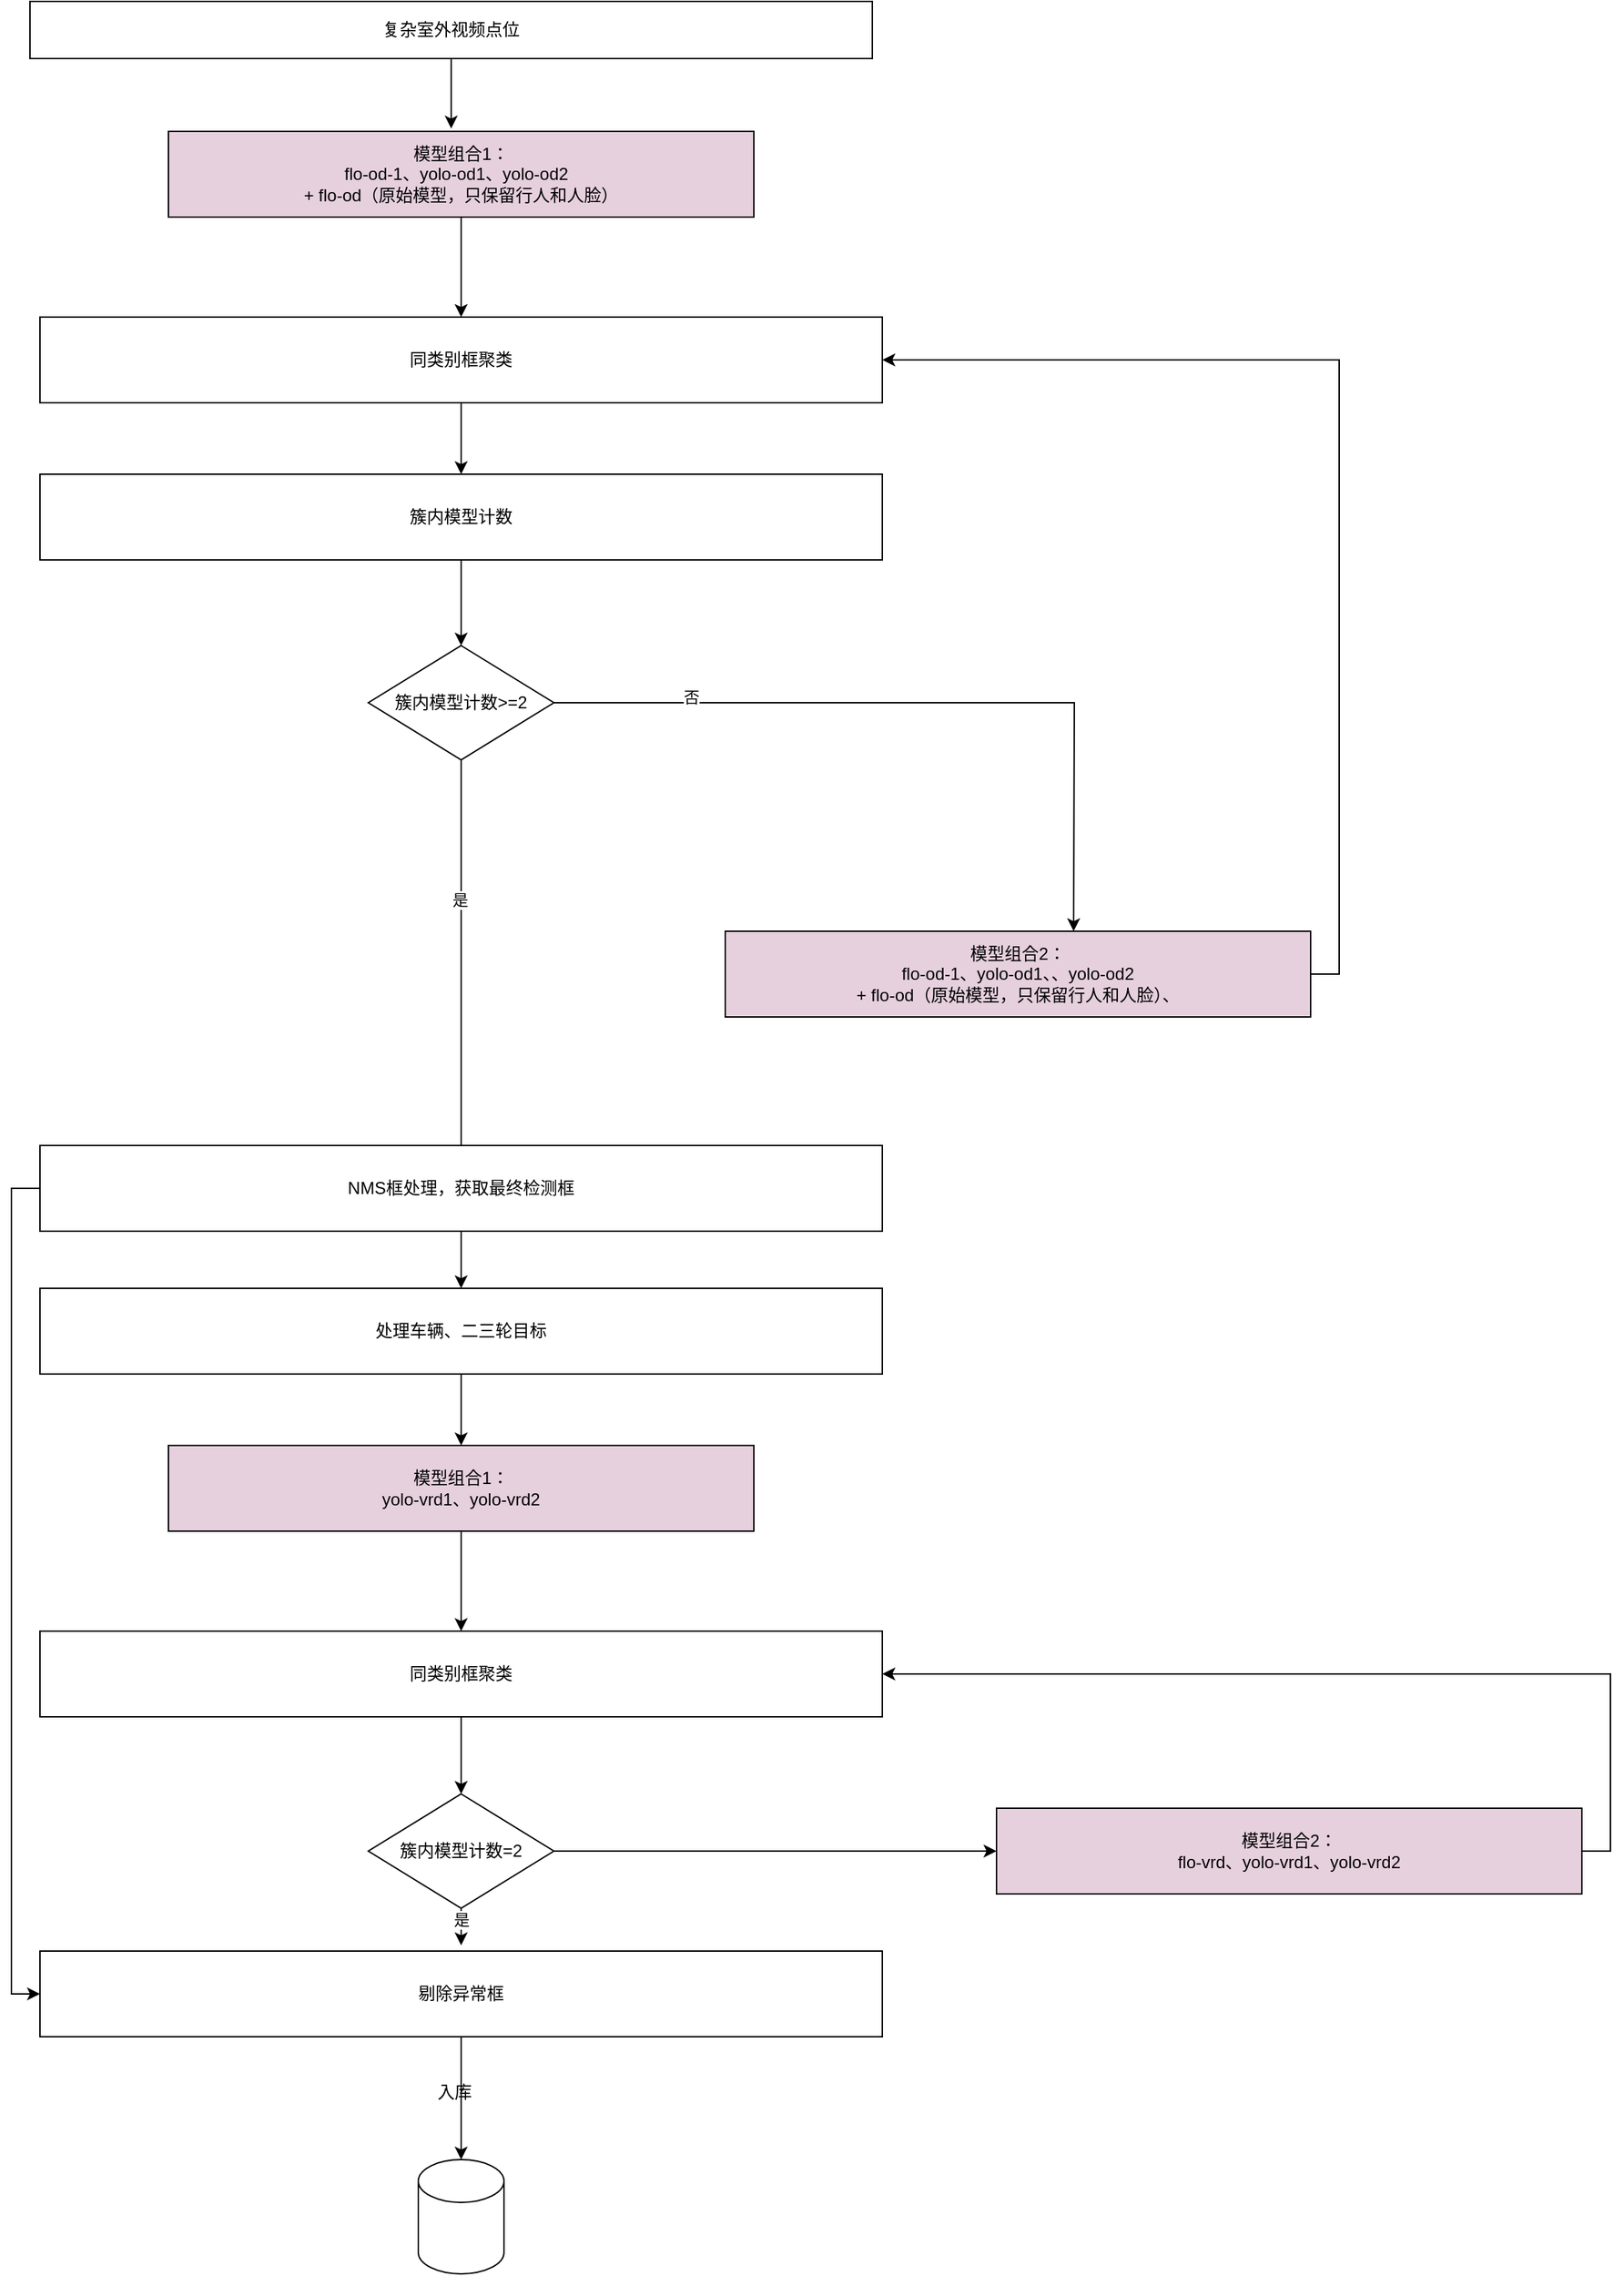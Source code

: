 <mxfile version="27.0.9">
  <diagram name="第 1 页" id="h3lcw3wB5i568DO4R0ob">
    <mxGraphModel dx="1665" dy="777" grid="1" gridSize="10" guides="1" tooltips="1" connect="1" arrows="1" fold="1" page="1" pageScale="1" pageWidth="827" pageHeight="1169" math="0" shadow="0">
      <root>
        <mxCell id="0" />
        <mxCell id="1" parent="0" />
        <mxCell id="R59pdFGWgZ07bu4qIVE9-1" value="复杂室外视频点位" style="rounded=0;whiteSpace=wrap;html=1;" vertex="1" parent="1">
          <mxGeometry x="150" y="80" width="590" height="40" as="geometry" />
        </mxCell>
        <mxCell id="R59pdFGWgZ07bu4qIVE9-2" style="edgeStyle=orthogonalEdgeStyle;rounded=0;orthogonalLoop=1;jettySize=auto;html=1;exitX=0.5;exitY=1;exitDx=0;exitDy=0;entryX=0.5;entryY=0;entryDx=0;entryDy=0;" edge="1" parent="1" source="R59pdFGWgZ07bu4qIVE9-3" target="R59pdFGWgZ07bu4qIVE9-5">
          <mxGeometry relative="1" as="geometry" />
        </mxCell>
        <mxCell id="R59pdFGWgZ07bu4qIVE9-3" value="&lt;div&gt;模型组合1：&lt;/div&gt;&lt;div&gt;flo-od-1、&lt;span style=&quot;background-color: transparent; color: light-dark(rgb(0, 0, 0), rgb(255, 255, 255));&quot;&gt;yolo-od1&lt;/span&gt;&lt;span style=&quot;background-color: transparent; color: light-dark(rgb(0, 0, 0), rgb(255, 255, 255));&quot;&gt;、&lt;/span&gt;&lt;span style=&quot;background-color: transparent; color: light-dark(rgb(0, 0, 0), rgb(255, 255, 255));&quot;&gt;yolo-od2&amp;nbsp;&amp;nbsp;&lt;/span&gt;&lt;/div&gt;&lt;div&gt;&lt;span style=&quot;background-color: transparent; color: light-dark(rgb(0, 0, 0), rgb(255, 255, 255));&quot;&gt;+&amp;nbsp;&lt;/span&gt;&lt;span style=&quot;background-color: transparent; color: light-dark(rgb(0, 0, 0), rgb(255, 255, 255));&quot;&gt;flo-od（原始模型，只保留行人和人脸）&lt;/span&gt;&lt;/div&gt;" style="rounded=0;whiteSpace=wrap;html=1;fillColor=#E6D0DE;" vertex="1" parent="1">
          <mxGeometry x="247" y="171" width="410" height="60" as="geometry" />
        </mxCell>
        <mxCell id="R59pdFGWgZ07bu4qIVE9-4" style="edgeStyle=orthogonalEdgeStyle;rounded=0;orthogonalLoop=1;jettySize=auto;html=1;exitX=0.5;exitY=1;exitDx=0;exitDy=0;entryX=0.5;entryY=0;entryDx=0;entryDy=0;" edge="1" parent="1" source="R59pdFGWgZ07bu4qIVE9-5" target="R59pdFGWgZ07bu4qIVE9-7">
          <mxGeometry relative="1" as="geometry" />
        </mxCell>
        <mxCell id="R59pdFGWgZ07bu4qIVE9-5" value="同类别框聚类" style="rounded=0;whiteSpace=wrap;html=1;" vertex="1" parent="1">
          <mxGeometry x="157" y="301" width="590" height="60" as="geometry" />
        </mxCell>
        <mxCell id="R59pdFGWgZ07bu4qIVE9-6" style="edgeStyle=orthogonalEdgeStyle;rounded=0;orthogonalLoop=1;jettySize=auto;html=1;exitX=0.5;exitY=1;exitDx=0;exitDy=0;entryX=0.5;entryY=0;entryDx=0;entryDy=0;" edge="1" parent="1" source="R59pdFGWgZ07bu4qIVE9-7" target="R59pdFGWgZ07bu4qIVE9-12">
          <mxGeometry relative="1" as="geometry" />
        </mxCell>
        <mxCell id="R59pdFGWgZ07bu4qIVE9-7" value="簇内模型计数" style="rounded=0;whiteSpace=wrap;html=1;" vertex="1" parent="1">
          <mxGeometry x="157" y="411" width="590" height="60" as="geometry" />
        </mxCell>
        <mxCell id="R59pdFGWgZ07bu4qIVE9-8" style="edgeStyle=orthogonalEdgeStyle;rounded=0;orthogonalLoop=1;jettySize=auto;html=1;exitX=0.5;exitY=1;exitDx=0;exitDy=0;" edge="1" parent="1" source="R59pdFGWgZ07bu4qIVE9-12">
          <mxGeometry relative="1" as="geometry">
            <mxPoint x="452" y="911" as="targetPoint" />
          </mxGeometry>
        </mxCell>
        <mxCell id="R59pdFGWgZ07bu4qIVE9-9" value="是" style="edgeLabel;html=1;align=center;verticalAlign=middle;resizable=0;points=[];" vertex="1" connectable="0" parent="R59pdFGWgZ07bu4qIVE9-8">
          <mxGeometry x="-0.348" y="-1" relative="1" as="geometry">
            <mxPoint as="offset" />
          </mxGeometry>
        </mxCell>
        <mxCell id="R59pdFGWgZ07bu4qIVE9-10" style="edgeStyle=orthogonalEdgeStyle;rounded=0;orthogonalLoop=1;jettySize=auto;html=1;exitX=1;exitY=0.5;exitDx=0;exitDy=0;" edge="1" parent="1" source="R59pdFGWgZ07bu4qIVE9-12">
          <mxGeometry relative="1" as="geometry">
            <mxPoint x="881" y="731" as="targetPoint" />
            <mxPoint x="681" y="581" as="sourcePoint" />
          </mxGeometry>
        </mxCell>
        <mxCell id="R59pdFGWgZ07bu4qIVE9-11" value="否" style="edgeLabel;html=1;align=center;verticalAlign=middle;resizable=0;points=[];" vertex="1" connectable="0" parent="R59pdFGWgZ07bu4qIVE9-10">
          <mxGeometry x="-0.635" y="4" relative="1" as="geometry">
            <mxPoint as="offset" />
          </mxGeometry>
        </mxCell>
        <mxCell id="R59pdFGWgZ07bu4qIVE9-12" value="簇内模型计数&amp;gt;=2" style="rhombus;whiteSpace=wrap;html=1;" vertex="1" parent="1">
          <mxGeometry x="387" y="531" width="130" height="80" as="geometry" />
        </mxCell>
        <mxCell id="R59pdFGWgZ07bu4qIVE9-13" style="edgeStyle=orthogonalEdgeStyle;rounded=0;orthogonalLoop=1;jettySize=auto;html=1;exitX=1;exitY=0.5;exitDx=0;exitDy=0;entryX=1;entryY=0.5;entryDx=0;entryDy=0;" edge="1" parent="1" source="R59pdFGWgZ07bu4qIVE9-14" target="R59pdFGWgZ07bu4qIVE9-5">
          <mxGeometry relative="1" as="geometry" />
        </mxCell>
        <mxCell id="R59pdFGWgZ07bu4qIVE9-14" value="&lt;div&gt;模型组合2：&lt;/div&gt;&lt;div&gt;flo-od-1、&lt;span style=&quot;background-color: transparent; color: light-dark(rgb(0, 0, 0), rgb(255, 255, 255));&quot;&gt;yolo-od1、&lt;/span&gt;&lt;span style=&quot;background-color: transparent; color: light-dark(rgb(0, 0, 0), rgb(255, 255, 255));&quot;&gt;、&lt;/span&gt;&lt;span style=&quot;background-color: transparent; color: light-dark(rgb(0, 0, 0), rgb(255, 255, 255));&quot;&gt;yolo-od2&lt;/span&gt;&lt;/div&gt;&lt;div&gt;&lt;span style=&quot;color: light-dark(rgb(0, 0, 0), rgb(255, 255, 255)); background-color: transparent;&quot;&gt;+&amp;nbsp;&lt;/span&gt;&lt;span style=&quot;color: light-dark(rgb(0, 0, 0), rgb(255, 255, 255)); background-color: transparent;&quot;&gt;flo-od（原始模型，只保留行人和人脸）、&lt;/span&gt;&lt;span style=&quot;background-color: transparent; color: light-dark(rgb(0, 0, 0), rgb(255, 255, 255));&quot;&gt;&lt;/span&gt;&lt;/div&gt;" style="rounded=0;whiteSpace=wrap;html=1;fillColor=#E6D0DE;" vertex="1" parent="1">
          <mxGeometry x="637" y="731" width="410" height="60" as="geometry" />
        </mxCell>
        <mxCell id="R59pdFGWgZ07bu4qIVE9-15" style="edgeStyle=orthogonalEdgeStyle;rounded=0;orthogonalLoop=1;jettySize=auto;html=1;exitX=0.5;exitY=1;exitDx=0;exitDy=0;entryX=0.5;entryY=0;entryDx=0;entryDy=0;" edge="1" parent="1" source="R59pdFGWgZ07bu4qIVE9-17" target="R59pdFGWgZ07bu4qIVE9-19">
          <mxGeometry relative="1" as="geometry" />
        </mxCell>
        <mxCell id="R59pdFGWgZ07bu4qIVE9-16" style="edgeStyle=orthogonalEdgeStyle;rounded=0;orthogonalLoop=1;jettySize=auto;html=1;exitX=0;exitY=0.5;exitDx=0;exitDy=0;entryX=0;entryY=0.5;entryDx=0;entryDy=0;" edge="1" parent="1" source="R59pdFGWgZ07bu4qIVE9-17" target="R59pdFGWgZ07bu4qIVE9-29">
          <mxGeometry relative="1" as="geometry" />
        </mxCell>
        <mxCell id="R59pdFGWgZ07bu4qIVE9-17" value="NMS框处理，获取最终检测框" style="rounded=0;whiteSpace=wrap;html=1;" vertex="1" parent="1">
          <mxGeometry x="157" y="881" width="590" height="60" as="geometry" />
        </mxCell>
        <mxCell id="R59pdFGWgZ07bu4qIVE9-18" style="edgeStyle=orthogonalEdgeStyle;rounded=0;orthogonalLoop=1;jettySize=auto;html=1;exitX=0.5;exitY=1;exitDx=0;exitDy=0;entryX=0.5;entryY=0;entryDx=0;entryDy=0;" edge="1" parent="1" source="R59pdFGWgZ07bu4qIVE9-19" target="R59pdFGWgZ07bu4qIVE9-22">
          <mxGeometry relative="1" as="geometry" />
        </mxCell>
        <mxCell id="R59pdFGWgZ07bu4qIVE9-19" value="处理车辆、二三轮目标" style="rounded=0;whiteSpace=wrap;html=1;" vertex="1" parent="1">
          <mxGeometry x="157" y="981" width="590" height="60" as="geometry" />
        </mxCell>
        <mxCell id="R59pdFGWgZ07bu4qIVE9-20" style="edgeStyle=orthogonalEdgeStyle;rounded=0;orthogonalLoop=1;jettySize=auto;html=1;entryX=0.483;entryY=-0.033;entryDx=0;entryDy=0;entryPerimeter=0;" edge="1" parent="1" source="R59pdFGWgZ07bu4qIVE9-1" target="R59pdFGWgZ07bu4qIVE9-3">
          <mxGeometry relative="1" as="geometry" />
        </mxCell>
        <mxCell id="R59pdFGWgZ07bu4qIVE9-21" style="edgeStyle=orthogonalEdgeStyle;rounded=0;orthogonalLoop=1;jettySize=auto;html=1;exitX=0.5;exitY=1;exitDx=0;exitDy=0;" edge="1" parent="1" source="R59pdFGWgZ07bu4qIVE9-22" target="R59pdFGWgZ07bu4qIVE9-24">
          <mxGeometry relative="1" as="geometry" />
        </mxCell>
        <mxCell id="R59pdFGWgZ07bu4qIVE9-22" value="&lt;div&gt;模型组合1：&lt;/div&gt;&lt;div&gt;&lt;span style=&quot;background-color: transparent; color: light-dark(rgb(0, 0, 0), rgb(255, 255, 255));&quot;&gt;yolo-vrd1&lt;/span&gt;&lt;span style=&quot;background-color: transparent; color: light-dark(rgb(0, 0, 0), rgb(255, 255, 255));&quot;&gt;、&lt;/span&gt;&lt;span style=&quot;background-color: transparent; color: light-dark(rgb(0, 0, 0), rgb(255, 255, 255));&quot;&gt;yolo-vrd2&lt;/span&gt;&lt;/div&gt;" style="rounded=0;whiteSpace=wrap;html=1;fillColor=#E6D0DE;" vertex="1" parent="1">
          <mxGeometry x="247" y="1091" width="410" height="60" as="geometry" />
        </mxCell>
        <mxCell id="R59pdFGWgZ07bu4qIVE9-23" style="edgeStyle=orthogonalEdgeStyle;rounded=0;orthogonalLoop=1;jettySize=auto;html=1;exitX=0.5;exitY=1;exitDx=0;exitDy=0;entryX=0.5;entryY=0;entryDx=0;entryDy=0;" edge="1" parent="1" source="R59pdFGWgZ07bu4qIVE9-24" target="R59pdFGWgZ07bu4qIVE9-28">
          <mxGeometry relative="1" as="geometry" />
        </mxCell>
        <mxCell id="R59pdFGWgZ07bu4qIVE9-24" value="同类别框聚类" style="rounded=0;whiteSpace=wrap;html=1;" vertex="1" parent="1">
          <mxGeometry x="157" y="1221" width="590" height="60" as="geometry" />
        </mxCell>
        <mxCell id="R59pdFGWgZ07bu4qIVE9-25" style="edgeStyle=orthogonalEdgeStyle;rounded=0;orthogonalLoop=1;jettySize=auto;html=1;exitX=0.5;exitY=1;exitDx=0;exitDy=0;" edge="1" parent="1" source="R59pdFGWgZ07bu4qIVE9-28">
          <mxGeometry relative="1" as="geometry">
            <mxPoint x="452" y="1441" as="targetPoint" />
          </mxGeometry>
        </mxCell>
        <mxCell id="R59pdFGWgZ07bu4qIVE9-26" value="是" style="edgeLabel;html=1;align=center;verticalAlign=middle;resizable=0;points=[];" vertex="1" connectable="0" parent="R59pdFGWgZ07bu4qIVE9-25">
          <mxGeometry x="-0.385" relative="1" as="geometry">
            <mxPoint as="offset" />
          </mxGeometry>
        </mxCell>
        <mxCell id="R59pdFGWgZ07bu4qIVE9-27" style="edgeStyle=orthogonalEdgeStyle;rounded=0;orthogonalLoop=1;jettySize=auto;html=1;" edge="1" parent="1" source="R59pdFGWgZ07bu4qIVE9-28">
          <mxGeometry relative="1" as="geometry">
            <mxPoint x="827" y="1375" as="targetPoint" />
          </mxGeometry>
        </mxCell>
        <mxCell id="R59pdFGWgZ07bu4qIVE9-28" value="簇内模型计数=2" style="rhombus;whiteSpace=wrap;html=1;" vertex="1" parent="1">
          <mxGeometry x="387" y="1335" width="130" height="80" as="geometry" />
        </mxCell>
        <mxCell id="R59pdFGWgZ07bu4qIVE9-29" value="剔除异常框" style="rounded=0;whiteSpace=wrap;html=1;" vertex="1" parent="1">
          <mxGeometry x="157" y="1445" width="590" height="60" as="geometry" />
        </mxCell>
        <mxCell id="R59pdFGWgZ07bu4qIVE9-30" value="" style="shape=cylinder3;whiteSpace=wrap;html=1;boundedLbl=1;backgroundOutline=1;size=15;" vertex="1" parent="1">
          <mxGeometry x="422" y="1591" width="60" height="80" as="geometry" />
        </mxCell>
        <mxCell id="R59pdFGWgZ07bu4qIVE9-31" style="edgeStyle=orthogonalEdgeStyle;rounded=0;orthogonalLoop=1;jettySize=auto;html=1;exitX=0.5;exitY=1;exitDx=0;exitDy=0;entryX=0.5;entryY=0;entryDx=0;entryDy=0;entryPerimeter=0;" edge="1" parent="1" source="R59pdFGWgZ07bu4qIVE9-29" target="R59pdFGWgZ07bu4qIVE9-30">
          <mxGeometry relative="1" as="geometry" />
        </mxCell>
        <mxCell id="R59pdFGWgZ07bu4qIVE9-32" value="入库" style="text;html=1;align=center;verticalAlign=middle;resizable=0;points=[];autosize=1;strokeColor=none;fillColor=none;" vertex="1" parent="1">
          <mxGeometry x="422" y="1529" width="50" height="30" as="geometry" />
        </mxCell>
        <mxCell id="R59pdFGWgZ07bu4qIVE9-33" style="edgeStyle=orthogonalEdgeStyle;rounded=0;orthogonalLoop=1;jettySize=auto;html=1;exitX=1;exitY=0.5;exitDx=0;exitDy=0;entryX=1;entryY=0.5;entryDx=0;entryDy=0;" edge="1" parent="1" source="R59pdFGWgZ07bu4qIVE9-34" target="R59pdFGWgZ07bu4qIVE9-24">
          <mxGeometry relative="1" as="geometry" />
        </mxCell>
        <mxCell id="R59pdFGWgZ07bu4qIVE9-34" value="&lt;div&gt;模型组合2：&lt;/div&gt;&lt;div&gt;&lt;span style=&quot;background-color: transparent; color: light-dark(rgb(0, 0, 0), rgb(255, 255, 255));&quot;&gt;flo-vrd、yolo-vrd1、&lt;/span&gt;&lt;span style=&quot;background-color: transparent; color: light-dark(rgb(0, 0, 0), rgb(255, 255, 255));&quot;&gt;yolo-vrd2&lt;/span&gt;&lt;/div&gt;" style="rounded=0;whiteSpace=wrap;html=1;fillColor=#E6D0DE;" vertex="1" parent="1">
          <mxGeometry x="827" y="1345" width="410" height="60" as="geometry" />
        </mxCell>
      </root>
    </mxGraphModel>
  </diagram>
</mxfile>

